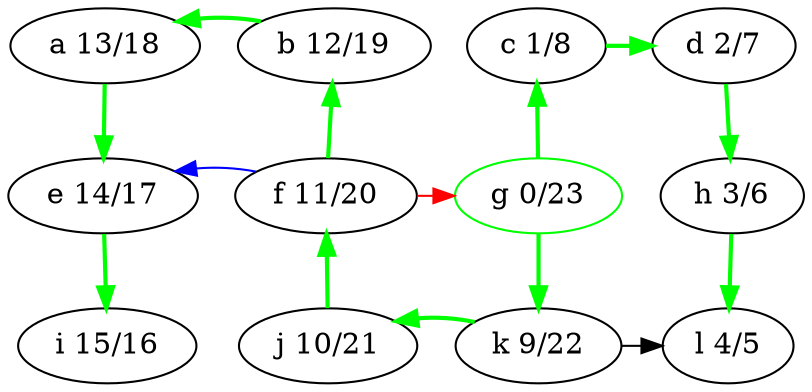 digraph G {

  { rank = same; a b c d }
  { rank = same; e f g h }
  { rank = same; i j k l }

  g [label = "g 0/23",color=green];
  c [label = "c 1/8"];
  d [label = "d 2/7"];
  h [label = "h 3/6"];
  l [label = "l 4/5"];
  k [label = "k 9/22"];
  j [label = "j 10/21"];
  f [label = "f 11/20"];
  b [label = "b 12/19"];
  a [label = "a 13/18"];
  e [label = "e 14/17"];
  i [label = "i 15/16"];

  a -> e [color=green,style=bold];
  a -> b [style = invis ];
  b -> a [constraint = false,color=green,style=bold];
  b -> c [style = invis ];
  c -> d [color=green,style=bold];
  d -> h [color=green,style=bold];
  e -> i[color=green,style=bold];
  e -> f [style = invis ];
  f -> b [constraint = false,color=green,style=bold];
  f -> e [constraint = false,color=blue];
  f -> g [color=red];
  g -> k[color=green,style=bold];
  g -> c [constraint = false,color=green,style=bold];
  g -> h [style = invis ];
  h -> l [color=green,style=bold];
  i -> j [style = invis ];
  j -> f [constraint = false,color=green,style=bold];
  j -> k [style = invis ];
  k -> j[color=green,style=bold];
  k -> l
}